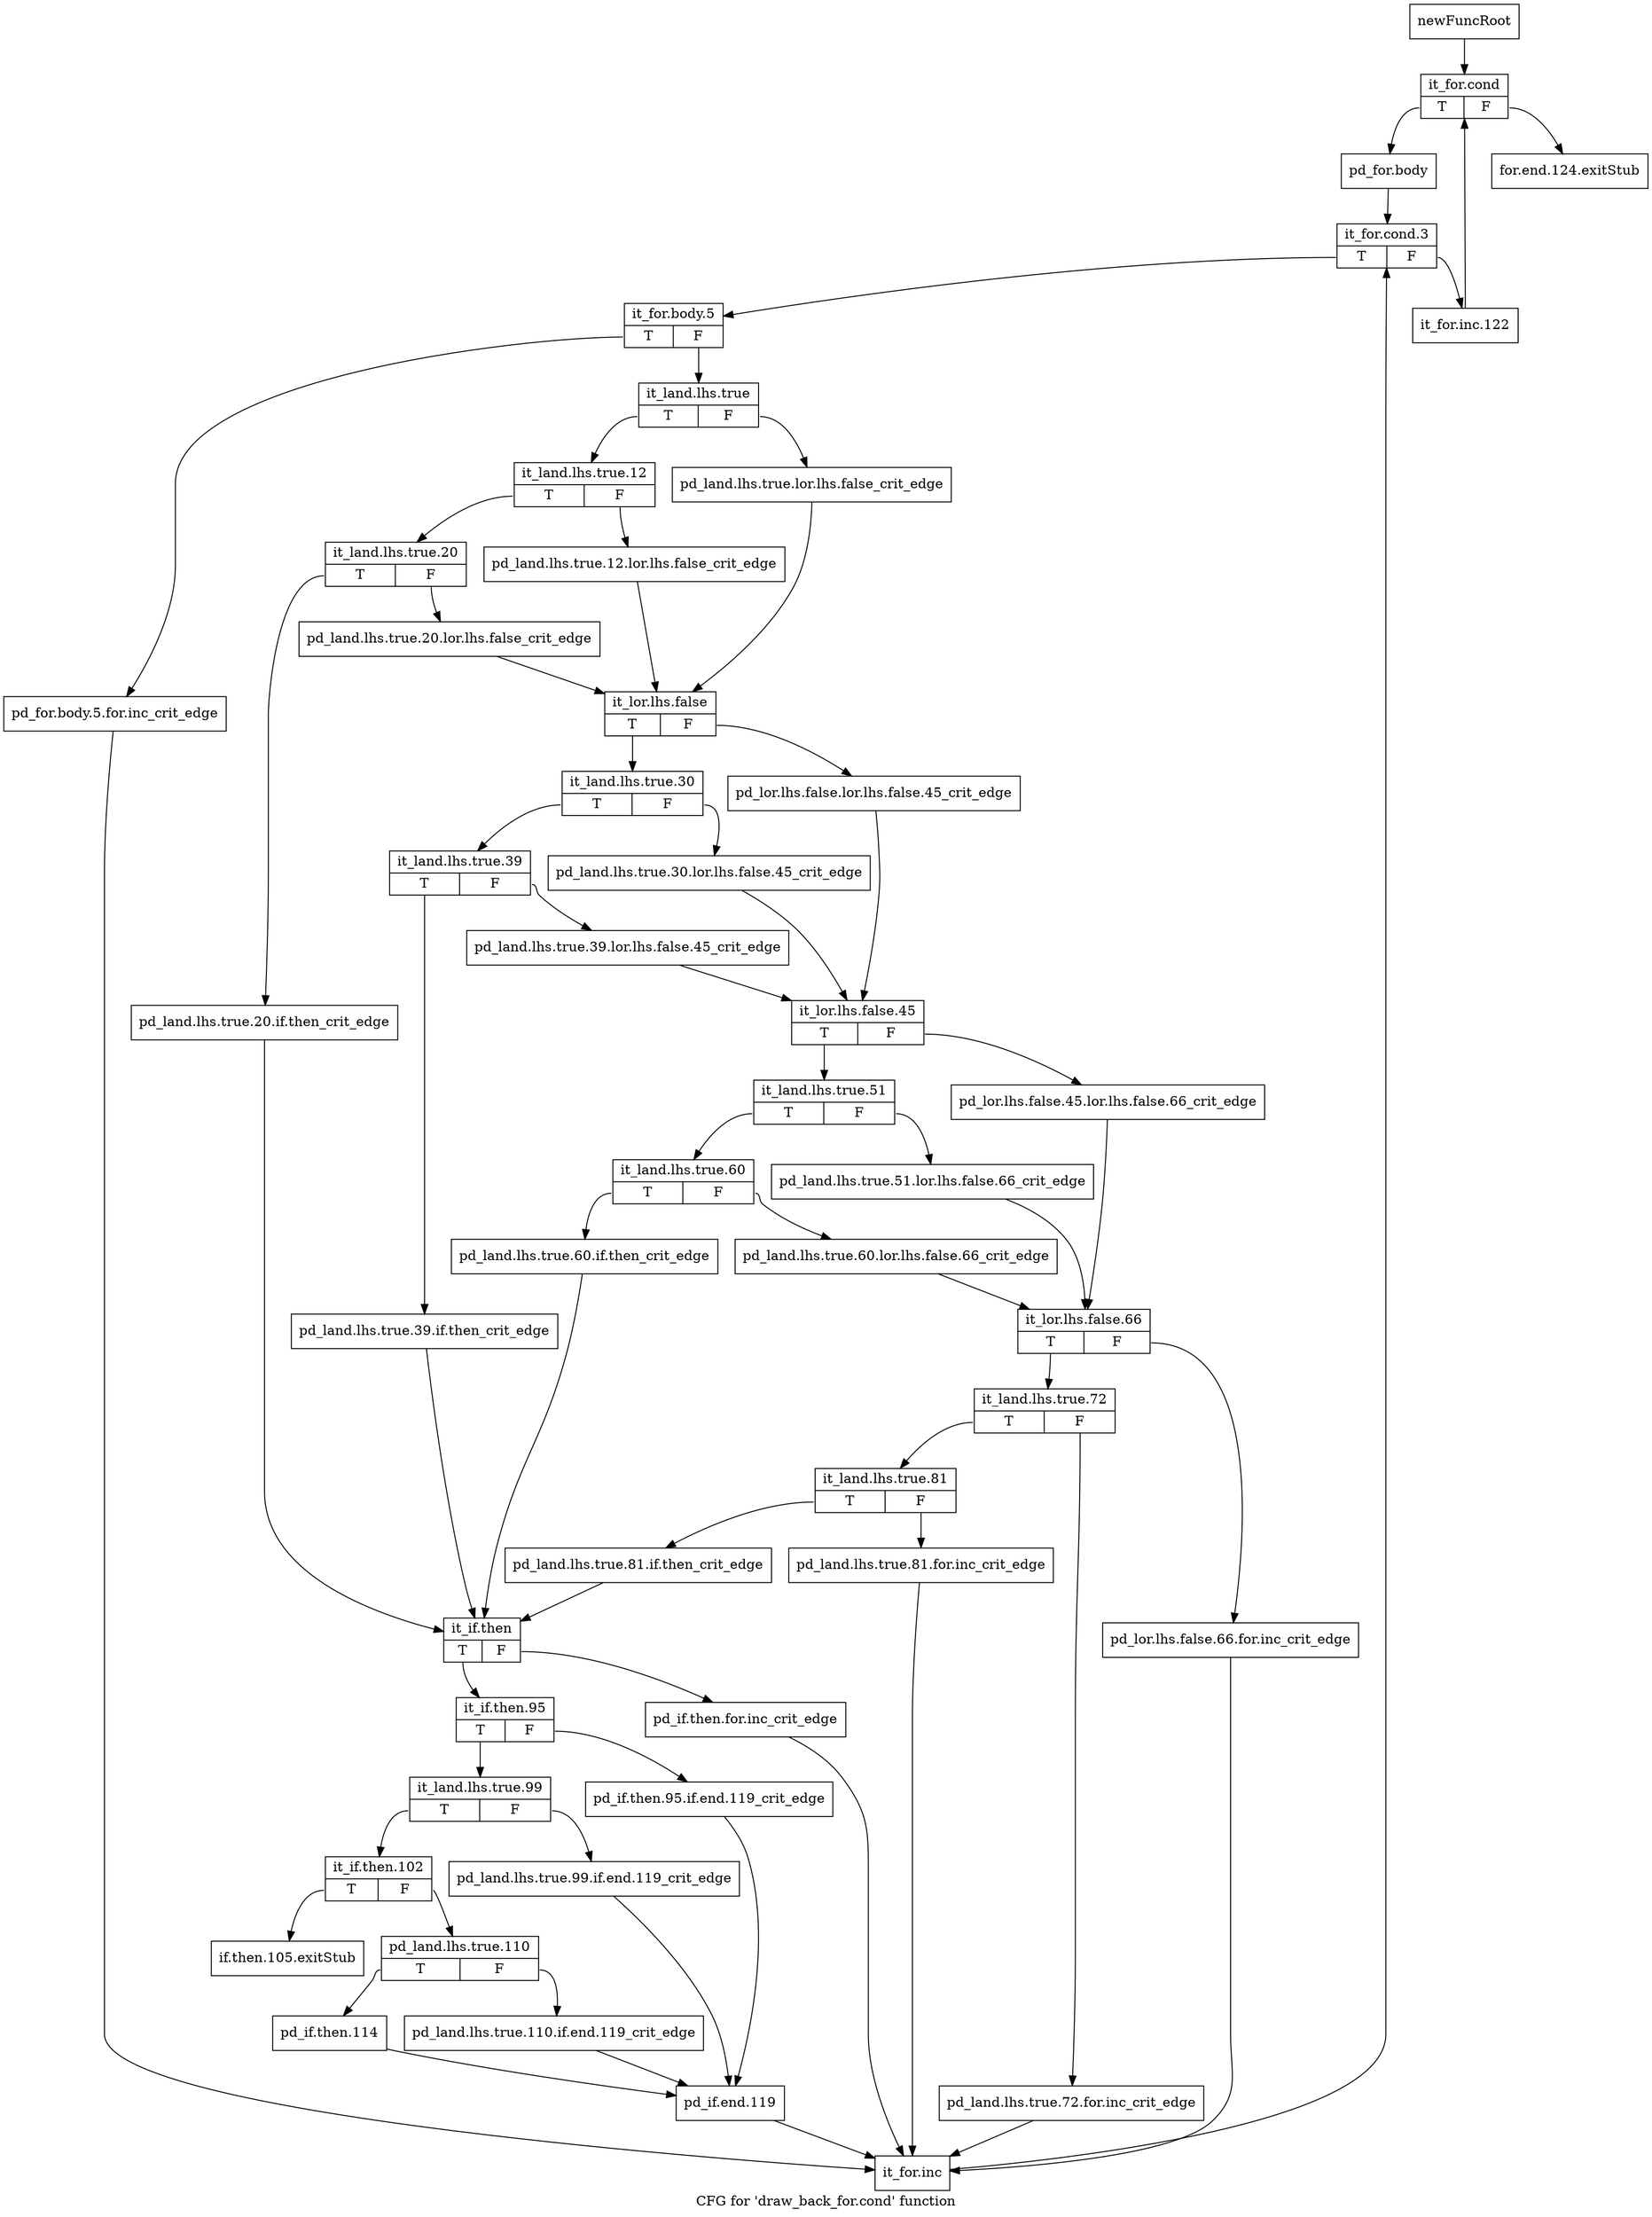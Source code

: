 digraph "CFG for 'draw_back_for.cond' function" {
	label="CFG for 'draw_back_for.cond' function";

	Node0x43d0fd0 [shape=record,label="{newFuncRoot}"];
	Node0x43d0fd0 -> Node0x44c15c0;
	Node0x44c1520 [shape=record,label="{for.end.124.exitStub}"];
	Node0x44c1570 [shape=record,label="{if.then.105.exitStub}"];
	Node0x44c15c0 [shape=record,label="{it_for.cond|{<s0>T|<s1>F}}"];
	Node0x44c15c0:s0 -> Node0x44c1610;
	Node0x44c15c0:s1 -> Node0x44c1520;
	Node0x44c1610 [shape=record,label="{pd_for.body}"];
	Node0x44c1610 -> Node0x44c1660;
	Node0x44c1660 [shape=record,label="{it_for.cond.3|{<s0>T|<s1>F}}"];
	Node0x44c1660:s0 -> Node0x44c1700;
	Node0x44c1660:s1 -> Node0x44c16b0;
	Node0x44c16b0 [shape=record,label="{it_for.inc.122}"];
	Node0x44c16b0 -> Node0x44c15c0;
	Node0x44c1700 [shape=record,label="{it_for.body.5|{<s0>T|<s1>F}}"];
	Node0x44c1700:s0 -> Node0x44c2380;
	Node0x44c1700:s1 -> Node0x44c1750;
	Node0x44c1750 [shape=record,label="{it_land.lhs.true|{<s0>T|<s1>F}}"];
	Node0x44c1750:s0 -> Node0x44c17f0;
	Node0x44c1750:s1 -> Node0x44c17a0;
	Node0x44c17a0 [shape=record,label="{pd_land.lhs.true.lor.lhs.false_crit_edge}"];
	Node0x44c17a0 -> Node0x44c1930;
	Node0x44c17f0 [shape=record,label="{it_land.lhs.true.12|{<s0>T|<s1>F}}"];
	Node0x44c17f0:s0 -> Node0x44c1890;
	Node0x44c17f0:s1 -> Node0x44c1840;
	Node0x44c1840 [shape=record,label="{pd_land.lhs.true.12.lor.lhs.false_crit_edge}"];
	Node0x44c1840 -> Node0x44c1930;
	Node0x44c1890 [shape=record,label="{it_land.lhs.true.20|{<s0>T|<s1>F}}"];
	Node0x44c1890:s0 -> Node0x44c1fc0;
	Node0x44c1890:s1 -> Node0x44c18e0;
	Node0x44c18e0 [shape=record,label="{pd_land.lhs.true.20.lor.lhs.false_crit_edge}"];
	Node0x44c18e0 -> Node0x44c1930;
	Node0x44c1930 [shape=record,label="{it_lor.lhs.false|{<s0>T|<s1>F}}"];
	Node0x44c1930:s0 -> Node0x44c19d0;
	Node0x44c1930:s1 -> Node0x44c1980;
	Node0x44c1980 [shape=record,label="{pd_lor.lhs.false.lor.lhs.false.45_crit_edge}"];
	Node0x44c1980 -> Node0x44c1b10;
	Node0x44c19d0 [shape=record,label="{it_land.lhs.true.30|{<s0>T|<s1>F}}"];
	Node0x44c19d0:s0 -> Node0x44c1a70;
	Node0x44c19d0:s1 -> Node0x44c1a20;
	Node0x44c1a20 [shape=record,label="{pd_land.lhs.true.30.lor.lhs.false.45_crit_edge}"];
	Node0x44c1a20 -> Node0x44c1b10;
	Node0x44c1a70 [shape=record,label="{it_land.lhs.true.39|{<s0>T|<s1>F}}"];
	Node0x44c1a70:s0 -> Node0x44c1f70;
	Node0x44c1a70:s1 -> Node0x44c1ac0;
	Node0x44c1ac0 [shape=record,label="{pd_land.lhs.true.39.lor.lhs.false.45_crit_edge}"];
	Node0x44c1ac0 -> Node0x44c1b10;
	Node0x44c1b10 [shape=record,label="{it_lor.lhs.false.45|{<s0>T|<s1>F}}"];
	Node0x44c1b10:s0 -> Node0x44c1bb0;
	Node0x44c1b10:s1 -> Node0x44c1b60;
	Node0x44c1b60 [shape=record,label="{pd_lor.lhs.false.45.lor.lhs.false.66_crit_edge}"];
	Node0x44c1b60 -> Node0x44c1cf0;
	Node0x44c1bb0 [shape=record,label="{it_land.lhs.true.51|{<s0>T|<s1>F}}"];
	Node0x44c1bb0:s0 -> Node0x44c1c50;
	Node0x44c1bb0:s1 -> Node0x44c1c00;
	Node0x44c1c00 [shape=record,label="{pd_land.lhs.true.51.lor.lhs.false.66_crit_edge}"];
	Node0x44c1c00 -> Node0x44c1cf0;
	Node0x44c1c50 [shape=record,label="{it_land.lhs.true.60|{<s0>T|<s1>F}}"];
	Node0x44c1c50:s0 -> Node0x44c1f20;
	Node0x44c1c50:s1 -> Node0x44c1ca0;
	Node0x44c1ca0 [shape=record,label="{pd_land.lhs.true.60.lor.lhs.false.66_crit_edge}"];
	Node0x44c1ca0 -> Node0x44c1cf0;
	Node0x44c1cf0 [shape=record,label="{it_lor.lhs.false.66|{<s0>T|<s1>F}}"];
	Node0x44c1cf0:s0 -> Node0x44c1d90;
	Node0x44c1cf0:s1 -> Node0x44c1d40;
	Node0x44c1d40 [shape=record,label="{pd_lor.lhs.false.66.for.inc_crit_edge}"];
	Node0x44c1d40 -> Node0x44c23d0;
	Node0x44c1d90 [shape=record,label="{it_land.lhs.true.72|{<s0>T|<s1>F}}"];
	Node0x44c1d90:s0 -> Node0x44c1e30;
	Node0x44c1d90:s1 -> Node0x44c1de0;
	Node0x44c1de0 [shape=record,label="{pd_land.lhs.true.72.for.inc_crit_edge}"];
	Node0x44c1de0 -> Node0x44c23d0;
	Node0x44c1e30 [shape=record,label="{it_land.lhs.true.81|{<s0>T|<s1>F}}"];
	Node0x44c1e30:s0 -> Node0x44c1ed0;
	Node0x44c1e30:s1 -> Node0x44c1e80;
	Node0x44c1e80 [shape=record,label="{pd_land.lhs.true.81.for.inc_crit_edge}"];
	Node0x44c1e80 -> Node0x44c23d0;
	Node0x44c1ed0 [shape=record,label="{pd_land.lhs.true.81.if.then_crit_edge}"];
	Node0x44c1ed0 -> Node0x44c2010;
	Node0x44c1f20 [shape=record,label="{pd_land.lhs.true.60.if.then_crit_edge}"];
	Node0x44c1f20 -> Node0x44c2010;
	Node0x44c1f70 [shape=record,label="{pd_land.lhs.true.39.if.then_crit_edge}"];
	Node0x44c1f70 -> Node0x44c2010;
	Node0x44c1fc0 [shape=record,label="{pd_land.lhs.true.20.if.then_crit_edge}"];
	Node0x44c1fc0 -> Node0x44c2010;
	Node0x44c2010 [shape=record,label="{it_if.then|{<s0>T|<s1>F}}"];
	Node0x44c2010:s0 -> Node0x44c20b0;
	Node0x44c2010:s1 -> Node0x44c2060;
	Node0x44c2060 [shape=record,label="{pd_if.then.for.inc_crit_edge}"];
	Node0x44c2060 -> Node0x44c23d0;
	Node0x44c20b0 [shape=record,label="{it_if.then.95|{<s0>T|<s1>F}}"];
	Node0x44c20b0:s0 -> Node0x44c2150;
	Node0x44c20b0:s1 -> Node0x44c2100;
	Node0x44c2100 [shape=record,label="{pd_if.then.95.if.end.119_crit_edge}"];
	Node0x44c2100 -> Node0x44c2330;
	Node0x44c2150 [shape=record,label="{it_land.lhs.true.99|{<s0>T|<s1>F}}"];
	Node0x44c2150:s0 -> Node0x44c21f0;
	Node0x44c2150:s1 -> Node0x44c21a0;
	Node0x44c21a0 [shape=record,label="{pd_land.lhs.true.99.if.end.119_crit_edge}"];
	Node0x44c21a0 -> Node0x44c2330;
	Node0x44c21f0 [shape=record,label="{it_if.then.102|{<s0>T|<s1>F}}"];
	Node0x44c21f0:s0 -> Node0x44c1570;
	Node0x44c21f0:s1 -> Node0x44c2240;
	Node0x44c2240 [shape=record,label="{pd_land.lhs.true.110|{<s0>T|<s1>F}}"];
	Node0x44c2240:s0 -> Node0x44c22e0;
	Node0x44c2240:s1 -> Node0x44c2290;
	Node0x44c2290 [shape=record,label="{pd_land.lhs.true.110.if.end.119_crit_edge}"];
	Node0x44c2290 -> Node0x44c2330;
	Node0x44c22e0 [shape=record,label="{pd_if.then.114}"];
	Node0x44c22e0 -> Node0x44c2330;
	Node0x44c2330 [shape=record,label="{pd_if.end.119}"];
	Node0x44c2330 -> Node0x44c23d0;
	Node0x44c2380 [shape=record,label="{pd_for.body.5.for.inc_crit_edge}"];
	Node0x44c2380 -> Node0x44c23d0;
	Node0x44c23d0 [shape=record,label="{it_for.inc}"];
	Node0x44c23d0 -> Node0x44c1660;
}
